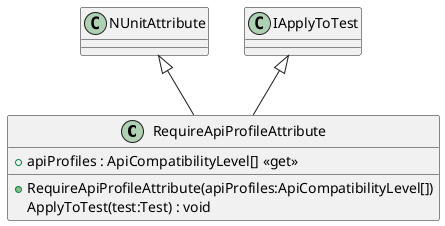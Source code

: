@startuml
class RequireApiProfileAttribute {
    + apiProfiles : ApiCompatibilityLevel[] <<get>>
    + RequireApiProfileAttribute(apiProfiles:ApiCompatibilityLevel[])
    ApplyToTest(test:Test) : void
}
NUnitAttribute <|-- RequireApiProfileAttribute
IApplyToTest <|-- RequireApiProfileAttribute
@enduml
